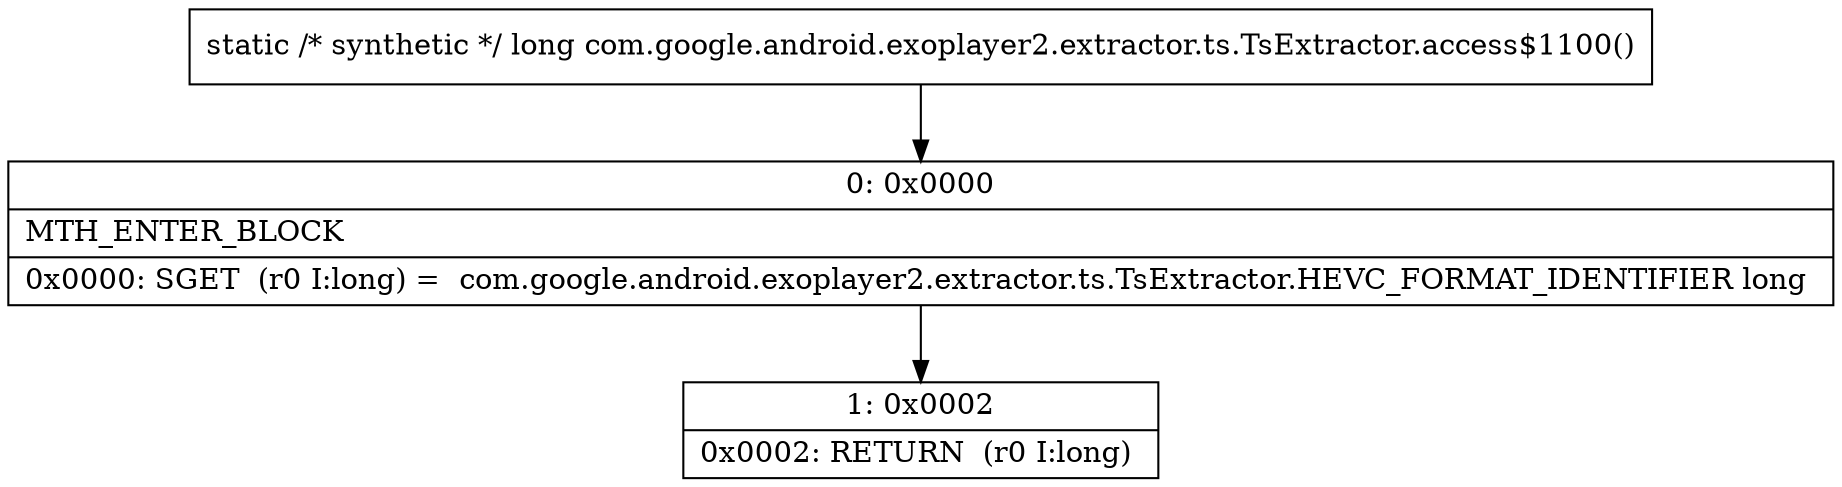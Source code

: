 digraph "CFG forcom.google.android.exoplayer2.extractor.ts.TsExtractor.access$1100()J" {
Node_0 [shape=record,label="{0\:\ 0x0000|MTH_ENTER_BLOCK\l|0x0000: SGET  (r0 I:long) =  com.google.android.exoplayer2.extractor.ts.TsExtractor.HEVC_FORMAT_IDENTIFIER long \l}"];
Node_1 [shape=record,label="{1\:\ 0x0002|0x0002: RETURN  (r0 I:long) \l}"];
MethodNode[shape=record,label="{static \/* synthetic *\/ long com.google.android.exoplayer2.extractor.ts.TsExtractor.access$1100() }"];
MethodNode -> Node_0;
Node_0 -> Node_1;
}

